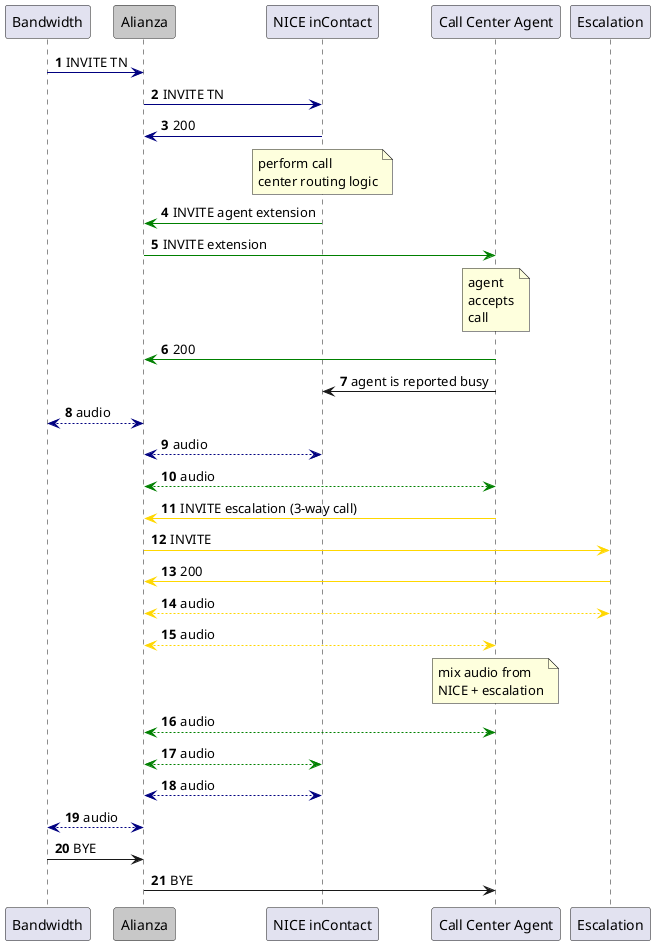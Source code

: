@startuml
'https://plantuml.com/sequence-diagram

autonumber

participant "Bandwidth" as c
participant "Alianza" as alz #c8c8c8
participant "NICE inContact" as icm
participant "Call Center Agent" as bria
participant "Escalation" as esc

'bria -> icm: agent goes ready
'c -> alz: INVITE TN
'alz -> icm: INVITE TN
'note over icm
'    perform call
'    center routing logic
'end note
'icm -> alz: 302 Redirect to \nagent extension
'note over icm
'    here, NICE inContact
'    is no longer in the
'    call flow
'end note
'alz -> bria: INVITE extension
'note over bria
'    agent
'    accepts
'    call
'end note
'bria -> icm: agent is reported busy
'c <--> bria: audio
'c -> alz: BYE
'alz -> bria: BYE
'newpage


c -[#navy]> alz: INVITE TN
alz -[#navy]> icm: INVITE TN
icm -[#navy]> alz: 200
note over icm
    perform call
    center routing logic
end note
icm -[#green]> alz: INVITE agent extension
alz -[#green]> bria: INVITE extension
note over bria
    agent
    accepts
    call
end note
bria -[#green]> alz: 200
bria -> icm: agent is reported busy
c <-[#navy]-> alz: audio
alz <-[#navy]-> icm: audio
alz <-[#green]-> bria: audio
bria -[#gold]> alz: INVITE escalation (3-way call)
alz -[#gold]> esc: INVITE
esc -[#gold]> alz: 200
esc <-[#gold]-> alz: audio
alz <-[#gold]-> bria: audio
note over bria
    mix audio from
    NICE + escalation
end note
bria <-[#green]-> alz: audio
alz <-[#green]-> icm: audio
alz <-[#navy]-> icm: audio
alz <-[#navy]-> c: audio
c -> alz: BYE
alz -> bria: BYE

@enduml